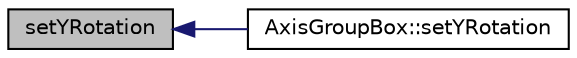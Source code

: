 digraph "setYRotation"
{
  edge [fontname="Helvetica",fontsize="10",labelfontname="Helvetica",labelfontsize="10"];
  node [fontname="Helvetica",fontsize="10",shape=record];
  rankdir="LR";
  Node1 [label="setYRotation",height=0.2,width=0.4,color="black", fillcolor="grey75", style="filled" fontcolor="black"];
  Node1 -> Node2 [dir="back",color="midnightblue",fontsize="10",style="solid",fontname="Helvetica"];
  Node2 [label="AxisGroupBox::setYRotation",height=0.2,width=0.4,color="black", fillcolor="white", style="filled",URL="$class_axis_group_box.html#a985f88a25d2b23ef993206a2be6be2fe"];
}
